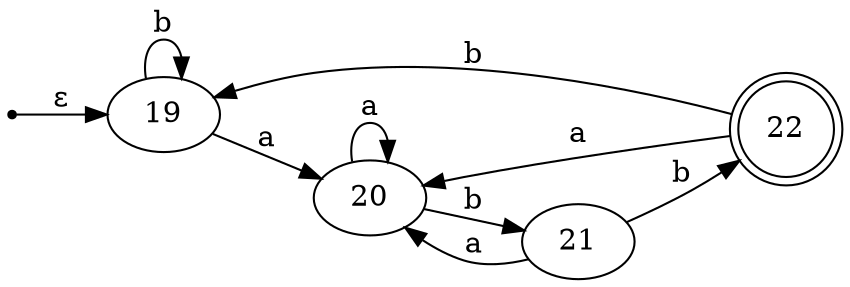 digraph DFA {
  rankdir=LR;
  size="15,10";
  dpi=300;
  start [shape=point];
  22 [shape=doublecircle];
  start -> 19 [ label = "ε" ];
  19 -> 20 [ label = "a" ];
  19 -> 19 [ label = "b" ];
  20 -> 20 [ label = "a" ];
  20 -> 21 [ label = "b" ];
  21 -> 22 [ label = "b" ];
  21 -> 20 [ label = "a" ];
  22 -> 20 [ label = "a" ];
  22 -> 19 [ label = "b" ];
}